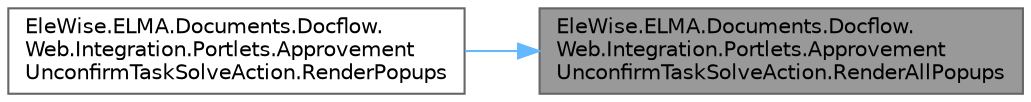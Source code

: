 digraph "EleWise.ELMA.Documents.Docflow.Web.Integration.Portlets.ApprovementUnconfirmTaskSolveAction.RenderAllPopups"
{
 // LATEX_PDF_SIZE
  bgcolor="transparent";
  edge [fontname=Helvetica,fontsize=10,labelfontname=Helvetica,labelfontsize=10];
  node [fontname=Helvetica,fontsize=10,shape=box,height=0.2,width=0.4];
  rankdir="RL";
  Node1 [id="Node000001",label="EleWise.ELMA.Documents.Docflow.\lWeb.Integration.Portlets.Approvement\lUnconfirmTaskSolveAction.RenderAllPopups",height=0.2,width=0.4,color="gray40", fillcolor="grey60", style="filled", fontcolor="black",tooltip="Отрисовать всплывающие окна"];
  Node1 -> Node2 [id="edge1_Node000001_Node000002",dir="back",color="steelblue1",style="solid",tooltip=" "];
  Node2 [id="Node000002",label="EleWise.ELMA.Documents.Docflow.\lWeb.Integration.Portlets.Approvement\lUnconfirmTaskSolveAction.RenderPopups",height=0.2,width=0.4,color="grey40", fillcolor="white", style="filled",URL="$class_ele_wise_1_1_e_l_m_a_1_1_documents_1_1_docflow_1_1_web_1_1_integration_1_1_portlets_1_1_ape00d9f912a99aa0181931f03304ce8da.html#a4b294a0571adcc9b3017229e2ba1b1ae",tooltip=" "];
}
